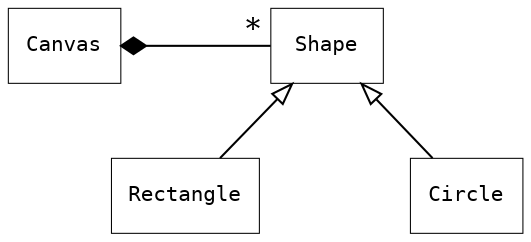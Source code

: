 digraph {
    graph [nodesep=1]
    node [shape=box, fontname="Inconsolata, Consolas", fontsize=10, penwidth=0.5]

    {
        rank=same
        Canvas, Shape
    }

    Rectangle, Circle

    /* inheritance */
    {
        edge [arrowtail=onormal, dir=back]
        Shape -> { Rectangle, Circle }
    }

    /* composition */
    {
        edge [dir=back, arrowtail=diamond, headlabel="* "]
        Canvas -> Shape
    }
}
